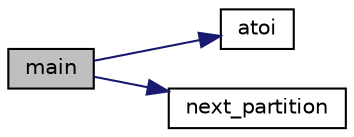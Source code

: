 digraph "main"
{
  edge [fontname="Helvetica",fontsize="10",labelfontname="Helvetica",labelfontsize="10"];
  node [fontname="Helvetica",fontsize="10",shape=record];
  rankdir="LR";
  Node0 [label="main",height=0.2,width=0.4,color="black", fillcolor="grey75", style="filled", fontcolor="black"];
  Node0 -> Node1 [color="midnightblue",fontsize="10",style="solid",fontname="Helvetica"];
  Node1 [label="atoi",height=0.2,width=0.4,color="black", fillcolor="white", style="filled",URL="$d9/d60/discreta_8h.html#ad0ac71cbcb495289e474437d6b7d7fac"];
  Node0 -> Node2 [color="midnightblue",fontsize="10",style="solid",fontname="Helvetica"];
  Node2 [label="next_partition",height=0.2,width=0.4,color="black", fillcolor="white", style="filled",URL="$d0/df7/partitions_8_c.html#a50a4e984fdb21bd4b89ab9f37bfde7cf"];
}
